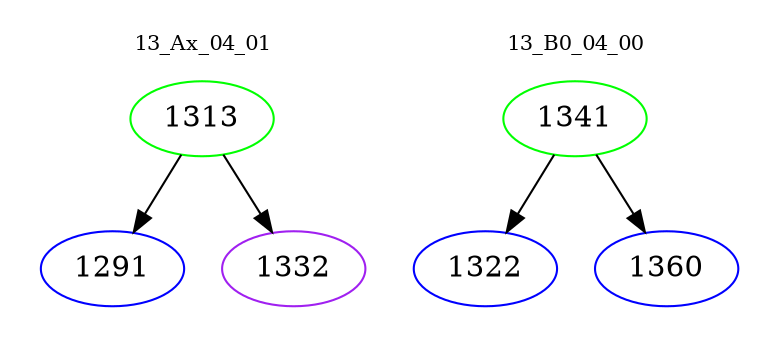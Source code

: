 digraph{
subgraph cluster_0 {
color = white
label = "13_Ax_04_01";
fontsize=10;
T0_1313 [label="1313", color="green"]
T0_1313 -> T0_1291 [color="black"]
T0_1291 [label="1291", color="blue"]
T0_1313 -> T0_1332 [color="black"]
T0_1332 [label="1332", color="purple"]
}
subgraph cluster_1 {
color = white
label = "13_B0_04_00";
fontsize=10;
T1_1341 [label="1341", color="green"]
T1_1341 -> T1_1322 [color="black"]
T1_1322 [label="1322", color="blue"]
T1_1341 -> T1_1360 [color="black"]
T1_1360 [label="1360", color="blue"]
}
}
